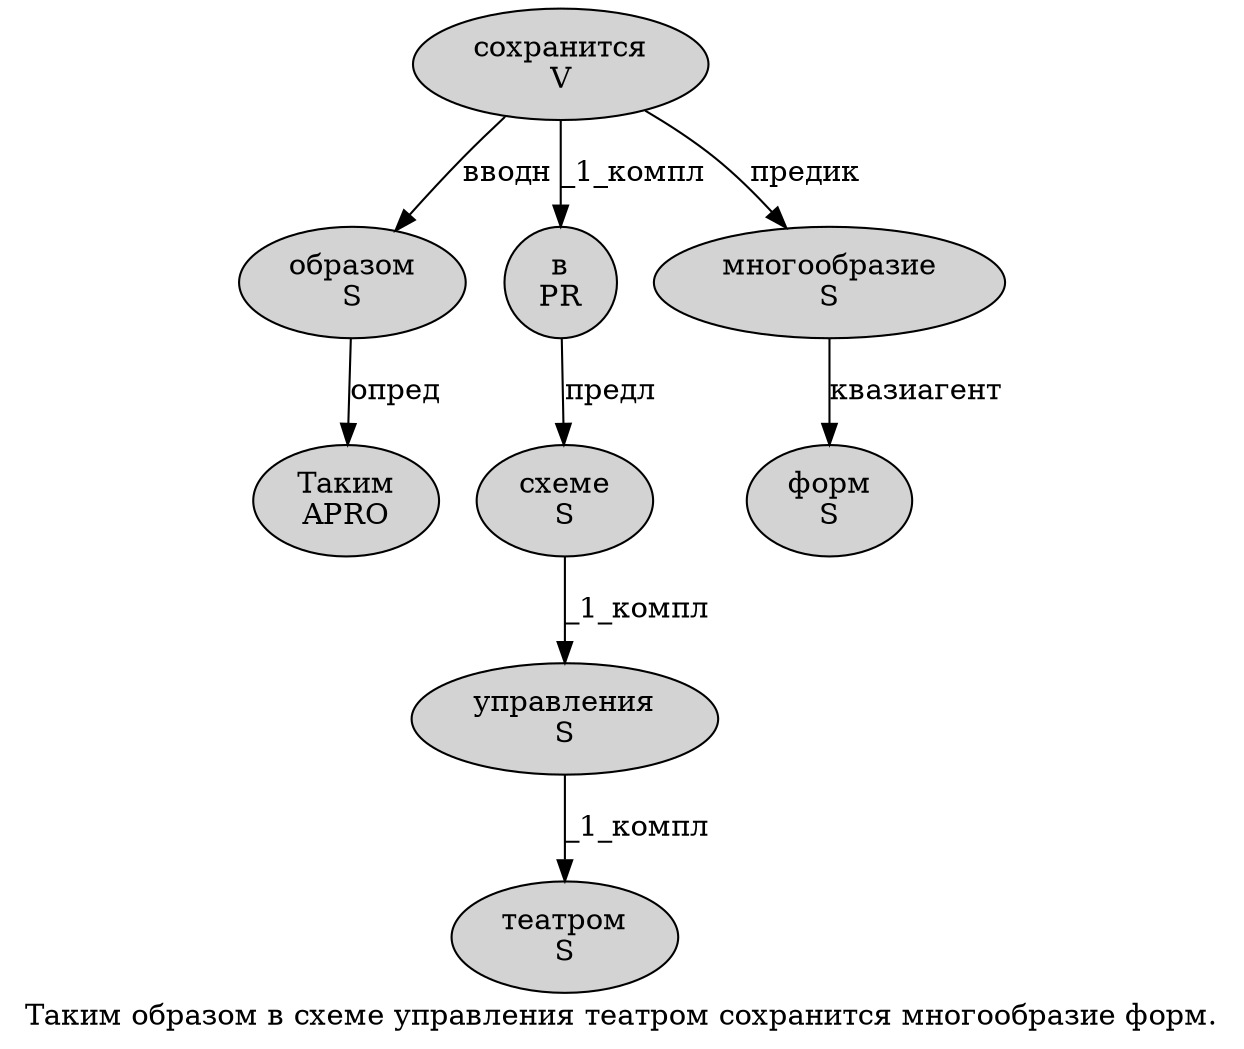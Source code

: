digraph SENTENCE_84 {
	graph [label="Таким образом в схеме управления театром сохранится многообразие форм."]
	node [style=filled]
		0 [label="Таким
APRO" color="" fillcolor=lightgray penwidth=1 shape=ellipse]
		1 [label="образом
S" color="" fillcolor=lightgray penwidth=1 shape=ellipse]
		2 [label="в
PR" color="" fillcolor=lightgray penwidth=1 shape=ellipse]
		3 [label="схеме
S" color="" fillcolor=lightgray penwidth=1 shape=ellipse]
		4 [label="управления
S" color="" fillcolor=lightgray penwidth=1 shape=ellipse]
		5 [label="театром
S" color="" fillcolor=lightgray penwidth=1 shape=ellipse]
		6 [label="сохранится
V" color="" fillcolor=lightgray penwidth=1 shape=ellipse]
		7 [label="многообразие
S" color="" fillcolor=lightgray penwidth=1 shape=ellipse]
		8 [label="форм
S" color="" fillcolor=lightgray penwidth=1 shape=ellipse]
			7 -> 8 [label="квазиагент"]
			1 -> 0 [label="опред"]
			3 -> 4 [label="_1_компл"]
			6 -> 1 [label="вводн"]
			6 -> 2 [label="_1_компл"]
			6 -> 7 [label="предик"]
			2 -> 3 [label="предл"]
			4 -> 5 [label="_1_компл"]
}